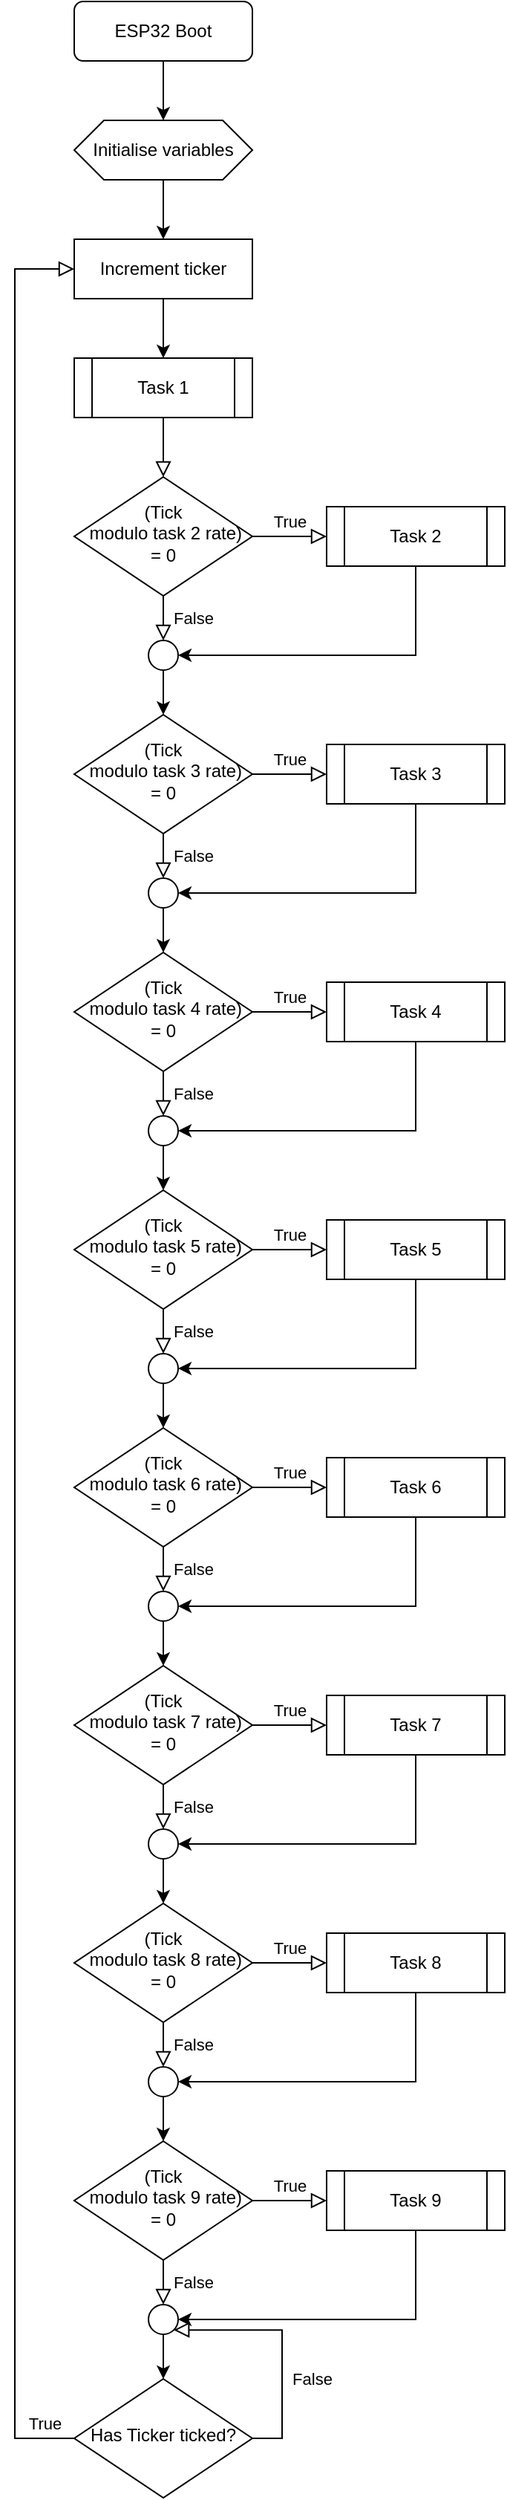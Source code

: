 <mxfile version="16.5.1" type="device"><diagram id="C5RBs43oDa-KdzZeNtuy" name="Page-1"><mxGraphModel dx="1102" dy="905" grid="1" gridSize="10" guides="1" tooltips="1" connect="1" arrows="1" fold="1" page="1" pageScale="1" pageWidth="827" pageHeight="1169" math="0" shadow="0"><root><mxCell id="WIyWlLk6GJQsqaUBKTNV-0"/><mxCell id="WIyWlLk6GJQsqaUBKTNV-1" parent="WIyWlLk6GJQsqaUBKTNV-0"/><mxCell id="WIyWlLk6GJQsqaUBKTNV-2" value="" style="rounded=0;html=1;jettySize=auto;orthogonalLoop=1;fontSize=11;endArrow=block;endFill=0;endSize=8;strokeWidth=1;shadow=0;labelBackgroundColor=none;edgeStyle=orthogonalEdgeStyle;exitX=0.5;exitY=1;exitDx=0;exitDy=0;" parent="WIyWlLk6GJQsqaUBKTNV-1" source="Wuf7D2mlLjpQ6nk51TQu-5" target="WIyWlLk6GJQsqaUBKTNV-6" edge="1"><mxGeometry relative="1" as="geometry"/></mxCell><mxCell id="Wuf7D2mlLjpQ6nk51TQu-7" style="edgeStyle=orthogonalEdgeStyle;rounded=0;orthogonalLoop=1;jettySize=auto;html=1;exitX=0.5;exitY=1;exitDx=0;exitDy=0;entryX=0.5;entryY=0;entryDx=0;entryDy=0;" edge="1" parent="WIyWlLk6GJQsqaUBKTNV-1" source="WIyWlLk6GJQsqaUBKTNV-3" target="Wuf7D2mlLjpQ6nk51TQu-63"><mxGeometry relative="1" as="geometry"/></mxCell><mxCell id="WIyWlLk6GJQsqaUBKTNV-3" value="ESP32 Boot" style="rounded=1;whiteSpace=wrap;html=1;fontSize=12;glass=0;strokeWidth=1;shadow=0;" parent="WIyWlLk6GJQsqaUBKTNV-1" vertex="1"><mxGeometry x="160" y="40" width="120" height="40" as="geometry"/></mxCell><mxCell id="WIyWlLk6GJQsqaUBKTNV-4" value="False" style="rounded=0;html=1;jettySize=auto;orthogonalLoop=1;fontSize=11;endArrow=block;endFill=0;endSize=8;strokeWidth=1;shadow=0;labelBackgroundColor=none;edgeStyle=orthogonalEdgeStyle;entryX=0.5;entryY=0;entryDx=0;entryDy=0;" parent="WIyWlLk6GJQsqaUBKTNV-1" source="WIyWlLk6GJQsqaUBKTNV-6" target="Wuf7D2mlLjpQ6nk51TQu-1" edge="1"><mxGeometry y="20" relative="1" as="geometry"><mxPoint as="offset"/><Array as="points"><mxPoint x="220" y="470"/></Array></mxGeometry></mxCell><mxCell id="WIyWlLk6GJQsqaUBKTNV-5" value="True" style="edgeStyle=orthogonalEdgeStyle;rounded=0;html=1;jettySize=auto;orthogonalLoop=1;fontSize=11;endArrow=block;endFill=0;endSize=8;strokeWidth=1;shadow=0;labelBackgroundColor=none;entryX=0;entryY=0.5;entryDx=0;entryDy=0;" parent="WIyWlLk6GJQsqaUBKTNV-1" source="WIyWlLk6GJQsqaUBKTNV-6" target="Wuf7D2mlLjpQ6nk51TQu-12" edge="1"><mxGeometry y="10" relative="1" as="geometry"><mxPoint as="offset"/></mxGeometry></mxCell><mxCell id="WIyWlLk6GJQsqaUBKTNV-6" value="&lt;div&gt;&lt;span&gt;(Tick&lt;br&gt;&amp;nbsp;modulo task 2 rate) = 0&lt;/span&gt;&lt;/div&gt;" style="rhombus;whiteSpace=wrap;html=1;shadow=0;fontFamily=Helvetica;fontSize=12;align=center;strokeWidth=1;spacing=6;spacingTop=-4;" parent="WIyWlLk6GJQsqaUBKTNV-1" vertex="1"><mxGeometry x="160" y="360" width="120" height="80" as="geometry"/></mxCell><mxCell id="Wuf7D2mlLjpQ6nk51TQu-4" style="edgeStyle=orthogonalEdgeStyle;rounded=0;orthogonalLoop=1;jettySize=auto;html=1;entryX=1;entryY=0.5;entryDx=0;entryDy=0;" edge="1" parent="WIyWlLk6GJQsqaUBKTNV-1" source="Wuf7D2mlLjpQ6nk51TQu-12" target="Wuf7D2mlLjpQ6nk51TQu-1"><mxGeometry relative="1" as="geometry"><Array as="points"><mxPoint x="390" y="480"/></Array></mxGeometry></mxCell><mxCell id="Wuf7D2mlLjpQ6nk51TQu-34" style="edgeStyle=orthogonalEdgeStyle;rounded=0;orthogonalLoop=1;jettySize=auto;html=1;exitX=0.5;exitY=1;exitDx=0;exitDy=0;entryX=0.5;entryY=0;entryDx=0;entryDy=0;fontSize=8;" edge="1" parent="WIyWlLk6GJQsqaUBKTNV-1" source="Wuf7D2mlLjpQ6nk51TQu-1" target="Wuf7D2mlLjpQ6nk51TQu-15"><mxGeometry relative="1" as="geometry"/></mxCell><mxCell id="Wuf7D2mlLjpQ6nk51TQu-1" value="" style="ellipse;whiteSpace=wrap;html=1;aspect=fixed;" vertex="1" parent="WIyWlLk6GJQsqaUBKTNV-1"><mxGeometry x="210" y="470" width="20" height="20" as="geometry"/></mxCell><mxCell id="Wuf7D2mlLjpQ6nk51TQu-5" value="Task 1" style="shape=process;whiteSpace=wrap;html=1;backgroundOutline=1;" vertex="1" parent="WIyWlLk6GJQsqaUBKTNV-1"><mxGeometry x="160" y="280" width="120" height="40" as="geometry"/></mxCell><mxCell id="Wuf7D2mlLjpQ6nk51TQu-9" style="edgeStyle=orthogonalEdgeStyle;rounded=0;orthogonalLoop=1;jettySize=auto;html=1;exitX=0.5;exitY=1;exitDx=0;exitDy=0;" edge="1" parent="WIyWlLk6GJQsqaUBKTNV-1" source="Wuf7D2mlLjpQ6nk51TQu-10" target="Wuf7D2mlLjpQ6nk51TQu-5"><mxGeometry relative="1" as="geometry"/></mxCell><mxCell id="Wuf7D2mlLjpQ6nk51TQu-11" style="edgeStyle=orthogonalEdgeStyle;rounded=0;orthogonalLoop=1;jettySize=auto;html=1;exitX=0.5;exitY=1;exitDx=0;exitDy=0;" edge="1" parent="WIyWlLk6GJQsqaUBKTNV-1" source="Wuf7D2mlLjpQ6nk51TQu-63" target="Wuf7D2mlLjpQ6nk51TQu-10"><mxGeometry relative="1" as="geometry"/></mxCell><mxCell id="Wuf7D2mlLjpQ6nk51TQu-10" value="Increment ticker" style="rounded=0;whiteSpace=wrap;html=1;" vertex="1" parent="WIyWlLk6GJQsqaUBKTNV-1"><mxGeometry x="160" y="200" width="120" height="40" as="geometry"/></mxCell><mxCell id="Wuf7D2mlLjpQ6nk51TQu-12" value="Task 2" style="shape=process;whiteSpace=wrap;html=1;backgroundOutline=1;" vertex="1" parent="WIyWlLk6GJQsqaUBKTNV-1"><mxGeometry x="330" y="380" width="120" height="40" as="geometry"/></mxCell><mxCell id="Wuf7D2mlLjpQ6nk51TQu-13" value="False" style="rounded=0;html=1;jettySize=auto;orthogonalLoop=1;fontSize=11;endArrow=block;endFill=0;endSize=8;strokeWidth=1;shadow=0;labelBackgroundColor=none;edgeStyle=orthogonalEdgeStyle;entryX=0.5;entryY=0;entryDx=0;entryDy=0;" edge="1" parent="WIyWlLk6GJQsqaUBKTNV-1" source="Wuf7D2mlLjpQ6nk51TQu-15" target="Wuf7D2mlLjpQ6nk51TQu-18"><mxGeometry y="20" relative="1" as="geometry"><mxPoint as="offset"/><Array as="points"><mxPoint x="220" y="630"/></Array></mxGeometry></mxCell><mxCell id="Wuf7D2mlLjpQ6nk51TQu-14" value="True" style="edgeStyle=orthogonalEdgeStyle;rounded=0;html=1;jettySize=auto;orthogonalLoop=1;fontSize=11;endArrow=block;endFill=0;endSize=8;strokeWidth=1;shadow=0;labelBackgroundColor=none;entryX=0;entryY=0.5;entryDx=0;entryDy=0;" edge="1" parent="WIyWlLk6GJQsqaUBKTNV-1" source="Wuf7D2mlLjpQ6nk51TQu-15" target="Wuf7D2mlLjpQ6nk51TQu-19"><mxGeometry y="10" relative="1" as="geometry"><mxPoint as="offset"/></mxGeometry></mxCell><mxCell id="Wuf7D2mlLjpQ6nk51TQu-15" value="&lt;div&gt;&lt;span&gt;(Tick&lt;br&gt;&amp;nbsp;modulo task 3 rate) = 0&lt;/span&gt;&lt;/div&gt;" style="rhombus;whiteSpace=wrap;html=1;shadow=0;fontFamily=Helvetica;fontSize=12;align=center;strokeWidth=1;spacing=6;spacingTop=-4;" vertex="1" parent="WIyWlLk6GJQsqaUBKTNV-1"><mxGeometry x="160" y="520" width="120" height="80" as="geometry"/></mxCell><mxCell id="Wuf7D2mlLjpQ6nk51TQu-16" style="edgeStyle=orthogonalEdgeStyle;rounded=0;orthogonalLoop=1;jettySize=auto;html=1;exitX=0.5;exitY=1;exitDx=0;exitDy=0;entryX=1;entryY=0.5;entryDx=0;entryDy=0;" edge="1" parent="WIyWlLk6GJQsqaUBKTNV-1" source="Wuf7D2mlLjpQ6nk51TQu-19" target="Wuf7D2mlLjpQ6nk51TQu-18"><mxGeometry relative="1" as="geometry"><Array as="points"><mxPoint x="390" y="640"/></Array></mxGeometry></mxCell><mxCell id="Wuf7D2mlLjpQ6nk51TQu-17" value="" style="edgeStyle=orthogonalEdgeStyle;rounded=0;orthogonalLoop=1;jettySize=auto;html=1;entryX=0.5;entryY=0;entryDx=0;entryDy=0;" edge="1" parent="WIyWlLk6GJQsqaUBKTNV-1" source="Wuf7D2mlLjpQ6nk51TQu-18" target="Wuf7D2mlLjpQ6nk51TQu-22"><mxGeometry relative="1" as="geometry"><mxPoint x="220" y="700" as="targetPoint"/></mxGeometry></mxCell><mxCell id="Wuf7D2mlLjpQ6nk51TQu-18" value="" style="ellipse;whiteSpace=wrap;html=1;aspect=fixed;" vertex="1" parent="WIyWlLk6GJQsqaUBKTNV-1"><mxGeometry x="210" y="630" width="20" height="20" as="geometry"/></mxCell><mxCell id="Wuf7D2mlLjpQ6nk51TQu-19" value="Task 3" style="shape=process;whiteSpace=wrap;html=1;backgroundOutline=1;" vertex="1" parent="WIyWlLk6GJQsqaUBKTNV-1"><mxGeometry x="330" y="540" width="120" height="40" as="geometry"/></mxCell><mxCell id="Wuf7D2mlLjpQ6nk51TQu-20" value="False" style="rounded=0;html=1;jettySize=auto;orthogonalLoop=1;fontSize=11;endArrow=block;endFill=0;endSize=8;strokeWidth=1;shadow=0;labelBackgroundColor=none;edgeStyle=orthogonalEdgeStyle;entryX=0.5;entryY=0;entryDx=0;entryDy=0;" edge="1" parent="WIyWlLk6GJQsqaUBKTNV-1" source="Wuf7D2mlLjpQ6nk51TQu-22" target="Wuf7D2mlLjpQ6nk51TQu-25"><mxGeometry y="20" relative="1" as="geometry"><mxPoint as="offset"/><Array as="points"><mxPoint x="220" y="790"/></Array></mxGeometry></mxCell><mxCell id="Wuf7D2mlLjpQ6nk51TQu-21" value="True" style="edgeStyle=orthogonalEdgeStyle;rounded=0;html=1;jettySize=auto;orthogonalLoop=1;fontSize=11;endArrow=block;endFill=0;endSize=8;strokeWidth=1;shadow=0;labelBackgroundColor=none;entryX=0;entryY=0.5;entryDx=0;entryDy=0;" edge="1" parent="WIyWlLk6GJQsqaUBKTNV-1" source="Wuf7D2mlLjpQ6nk51TQu-22" target="Wuf7D2mlLjpQ6nk51TQu-26"><mxGeometry y="10" relative="1" as="geometry"><mxPoint as="offset"/></mxGeometry></mxCell><mxCell id="Wuf7D2mlLjpQ6nk51TQu-22" value="&lt;div&gt;&lt;span&gt;(Tick&lt;br&gt;&amp;nbsp;modulo task 4 rate) = 0&lt;/span&gt;&lt;/div&gt;" style="rhombus;whiteSpace=wrap;html=1;shadow=0;fontFamily=Helvetica;fontSize=12;align=center;strokeWidth=1;spacing=6;spacingTop=-4;" vertex="1" parent="WIyWlLk6GJQsqaUBKTNV-1"><mxGeometry x="160" y="680" width="120" height="80" as="geometry"/></mxCell><mxCell id="Wuf7D2mlLjpQ6nk51TQu-23" style="edgeStyle=orthogonalEdgeStyle;rounded=0;orthogonalLoop=1;jettySize=auto;html=1;exitX=0.5;exitY=1;exitDx=0;exitDy=0;entryX=1;entryY=0.5;entryDx=0;entryDy=0;" edge="1" parent="WIyWlLk6GJQsqaUBKTNV-1" source="Wuf7D2mlLjpQ6nk51TQu-26" target="Wuf7D2mlLjpQ6nk51TQu-25"><mxGeometry relative="1" as="geometry"><Array as="points"><mxPoint x="390" y="800"/></Array></mxGeometry></mxCell><mxCell id="Wuf7D2mlLjpQ6nk51TQu-24" value="" style="edgeStyle=orthogonalEdgeStyle;rounded=0;orthogonalLoop=1;jettySize=auto;html=1;entryX=0.5;entryY=0;entryDx=0;entryDy=0;" edge="1" parent="WIyWlLk6GJQsqaUBKTNV-1" source="Wuf7D2mlLjpQ6nk51TQu-25" target="Wuf7D2mlLjpQ6nk51TQu-29"><mxGeometry relative="1" as="geometry"><mxPoint x="270" y="860" as="targetPoint"/></mxGeometry></mxCell><mxCell id="Wuf7D2mlLjpQ6nk51TQu-25" value="" style="ellipse;whiteSpace=wrap;html=1;aspect=fixed;" vertex="1" parent="WIyWlLk6GJQsqaUBKTNV-1"><mxGeometry x="210" y="790" width="20" height="20" as="geometry"/></mxCell><mxCell id="Wuf7D2mlLjpQ6nk51TQu-26" value="Task 4" style="shape=process;whiteSpace=wrap;html=1;backgroundOutline=1;" vertex="1" parent="WIyWlLk6GJQsqaUBKTNV-1"><mxGeometry x="330" y="700" width="120" height="40" as="geometry"/></mxCell><mxCell id="Wuf7D2mlLjpQ6nk51TQu-27" value="False" style="rounded=0;html=1;jettySize=auto;orthogonalLoop=1;fontSize=11;endArrow=block;endFill=0;endSize=8;strokeWidth=1;shadow=0;labelBackgroundColor=none;edgeStyle=orthogonalEdgeStyle;entryX=0.5;entryY=0;entryDx=0;entryDy=0;" edge="1" parent="WIyWlLk6GJQsqaUBKTNV-1" source="Wuf7D2mlLjpQ6nk51TQu-29" target="Wuf7D2mlLjpQ6nk51TQu-32"><mxGeometry y="20" relative="1" as="geometry"><mxPoint as="offset"/><Array as="points"><mxPoint x="220" y="950"/></Array></mxGeometry></mxCell><mxCell id="Wuf7D2mlLjpQ6nk51TQu-28" value="True" style="edgeStyle=orthogonalEdgeStyle;rounded=0;html=1;jettySize=auto;orthogonalLoop=1;fontSize=11;endArrow=block;endFill=0;endSize=8;strokeWidth=1;shadow=0;labelBackgroundColor=none;entryX=0;entryY=0.5;entryDx=0;entryDy=0;" edge="1" parent="WIyWlLk6GJQsqaUBKTNV-1" source="Wuf7D2mlLjpQ6nk51TQu-29" target="Wuf7D2mlLjpQ6nk51TQu-33"><mxGeometry y="10" relative="1" as="geometry"><mxPoint as="offset"/></mxGeometry></mxCell><mxCell id="Wuf7D2mlLjpQ6nk51TQu-29" value="&lt;div&gt;&lt;span&gt;(Tick&lt;br&gt;&amp;nbsp;modulo task 5 rate) = 0&lt;/span&gt;&lt;/div&gt;" style="rhombus;whiteSpace=wrap;html=1;shadow=0;fontFamily=Helvetica;fontSize=12;align=center;strokeWidth=1;spacing=6;spacingTop=-4;" vertex="1" parent="WIyWlLk6GJQsqaUBKTNV-1"><mxGeometry x="160" y="840" width="120" height="80" as="geometry"/></mxCell><mxCell id="Wuf7D2mlLjpQ6nk51TQu-30" style="edgeStyle=orthogonalEdgeStyle;rounded=0;orthogonalLoop=1;jettySize=auto;html=1;exitX=0.5;exitY=1;exitDx=0;exitDy=0;entryX=1;entryY=0.5;entryDx=0;entryDy=0;" edge="1" parent="WIyWlLk6GJQsqaUBKTNV-1" source="Wuf7D2mlLjpQ6nk51TQu-33" target="Wuf7D2mlLjpQ6nk51TQu-32"><mxGeometry relative="1" as="geometry"><Array as="points"><mxPoint x="390" y="960"/></Array></mxGeometry></mxCell><mxCell id="Wuf7D2mlLjpQ6nk51TQu-41" value="" style="edgeStyle=orthogonalEdgeStyle;rounded=0;orthogonalLoop=1;jettySize=auto;html=1;fontSize=8;" edge="1" parent="WIyWlLk6GJQsqaUBKTNV-1" source="Wuf7D2mlLjpQ6nk51TQu-32" target="Wuf7D2mlLjpQ6nk51TQu-37"><mxGeometry relative="1" as="geometry"/></mxCell><mxCell id="Wuf7D2mlLjpQ6nk51TQu-32" value="" style="ellipse;whiteSpace=wrap;html=1;aspect=fixed;" vertex="1" parent="WIyWlLk6GJQsqaUBKTNV-1"><mxGeometry x="210" y="950" width="20" height="20" as="geometry"/></mxCell><mxCell id="Wuf7D2mlLjpQ6nk51TQu-33" value="Task 5" style="shape=process;whiteSpace=wrap;html=1;backgroundOutline=1;" vertex="1" parent="WIyWlLk6GJQsqaUBKTNV-1"><mxGeometry x="330" y="860" width="120" height="40" as="geometry"/></mxCell><mxCell id="Wuf7D2mlLjpQ6nk51TQu-35" value="False" style="rounded=0;html=1;jettySize=auto;orthogonalLoop=1;fontSize=11;endArrow=block;endFill=0;endSize=8;strokeWidth=1;shadow=0;labelBackgroundColor=none;edgeStyle=orthogonalEdgeStyle;entryX=0.5;entryY=0;entryDx=0;entryDy=0;" edge="1" parent="WIyWlLk6GJQsqaUBKTNV-1" source="Wuf7D2mlLjpQ6nk51TQu-37" target="Wuf7D2mlLjpQ6nk51TQu-39"><mxGeometry y="20" relative="1" as="geometry"><mxPoint as="offset"/><Array as="points"><mxPoint x="220" y="1110"/></Array></mxGeometry></mxCell><mxCell id="Wuf7D2mlLjpQ6nk51TQu-36" value="True" style="edgeStyle=orthogonalEdgeStyle;rounded=0;html=1;jettySize=auto;orthogonalLoop=1;fontSize=11;endArrow=block;endFill=0;endSize=8;strokeWidth=1;shadow=0;labelBackgroundColor=none;entryX=0;entryY=0.5;entryDx=0;entryDy=0;" edge="1" parent="WIyWlLk6GJQsqaUBKTNV-1" source="Wuf7D2mlLjpQ6nk51TQu-37" target="Wuf7D2mlLjpQ6nk51TQu-40"><mxGeometry y="10" relative="1" as="geometry"><mxPoint as="offset"/></mxGeometry></mxCell><mxCell id="Wuf7D2mlLjpQ6nk51TQu-37" value="&lt;div&gt;&lt;span&gt;(Tick&lt;br&gt;&amp;nbsp;modulo task 6 rate) = 0&lt;/span&gt;&lt;/div&gt;" style="rhombus;whiteSpace=wrap;html=1;shadow=0;fontFamily=Helvetica;fontSize=12;align=center;strokeWidth=1;spacing=6;spacingTop=-4;" vertex="1" parent="WIyWlLk6GJQsqaUBKTNV-1"><mxGeometry x="160" y="1000" width="120" height="80" as="geometry"/></mxCell><mxCell id="Wuf7D2mlLjpQ6nk51TQu-38" style="edgeStyle=orthogonalEdgeStyle;rounded=0;orthogonalLoop=1;jettySize=auto;html=1;exitX=0.5;exitY=1;exitDx=0;exitDy=0;entryX=1;entryY=0.5;entryDx=0;entryDy=0;" edge="1" parent="WIyWlLk6GJQsqaUBKTNV-1" source="Wuf7D2mlLjpQ6nk51TQu-40" target="Wuf7D2mlLjpQ6nk51TQu-39"><mxGeometry relative="1" as="geometry"><Array as="points"><mxPoint x="390" y="1120"/></Array></mxGeometry></mxCell><mxCell id="Wuf7D2mlLjpQ6nk51TQu-48" value="" style="edgeStyle=orthogonalEdgeStyle;rounded=0;orthogonalLoop=1;jettySize=auto;html=1;fontSize=8;" edge="1" parent="WIyWlLk6GJQsqaUBKTNV-1" source="Wuf7D2mlLjpQ6nk51TQu-39" target="Wuf7D2mlLjpQ6nk51TQu-44"><mxGeometry relative="1" as="geometry"/></mxCell><mxCell id="Wuf7D2mlLjpQ6nk51TQu-39" value="" style="ellipse;whiteSpace=wrap;html=1;aspect=fixed;" vertex="1" parent="WIyWlLk6GJQsqaUBKTNV-1"><mxGeometry x="210" y="1110" width="20" height="20" as="geometry"/></mxCell><mxCell id="Wuf7D2mlLjpQ6nk51TQu-40" value="Task 6" style="shape=process;whiteSpace=wrap;html=1;backgroundOutline=1;" vertex="1" parent="WIyWlLk6GJQsqaUBKTNV-1"><mxGeometry x="330" y="1020" width="120" height="40" as="geometry"/></mxCell><mxCell id="Wuf7D2mlLjpQ6nk51TQu-42" value="False" style="rounded=0;html=1;jettySize=auto;orthogonalLoop=1;fontSize=11;endArrow=block;endFill=0;endSize=8;strokeWidth=1;shadow=0;labelBackgroundColor=none;edgeStyle=orthogonalEdgeStyle;entryX=0.5;entryY=0;entryDx=0;entryDy=0;" edge="1" parent="WIyWlLk6GJQsqaUBKTNV-1" source="Wuf7D2mlLjpQ6nk51TQu-44" target="Wuf7D2mlLjpQ6nk51TQu-46"><mxGeometry y="20" relative="1" as="geometry"><mxPoint as="offset"/><Array as="points"><mxPoint x="220" y="1270"/></Array></mxGeometry></mxCell><mxCell id="Wuf7D2mlLjpQ6nk51TQu-43" value="True" style="edgeStyle=orthogonalEdgeStyle;rounded=0;html=1;jettySize=auto;orthogonalLoop=1;fontSize=11;endArrow=block;endFill=0;endSize=8;strokeWidth=1;shadow=0;labelBackgroundColor=none;entryX=0;entryY=0.5;entryDx=0;entryDy=0;" edge="1" parent="WIyWlLk6GJQsqaUBKTNV-1" source="Wuf7D2mlLjpQ6nk51TQu-44" target="Wuf7D2mlLjpQ6nk51TQu-47"><mxGeometry y="10" relative="1" as="geometry"><mxPoint as="offset"/></mxGeometry></mxCell><mxCell id="Wuf7D2mlLjpQ6nk51TQu-44" value="&lt;div&gt;&lt;span&gt;(Tick&lt;br&gt;&amp;nbsp;modulo task 7 rate) = 0&lt;/span&gt;&lt;/div&gt;" style="rhombus;whiteSpace=wrap;html=1;shadow=0;fontFamily=Helvetica;fontSize=12;align=center;strokeWidth=1;spacing=6;spacingTop=-4;" vertex="1" parent="WIyWlLk6GJQsqaUBKTNV-1"><mxGeometry x="160" y="1160" width="120" height="80" as="geometry"/></mxCell><mxCell id="Wuf7D2mlLjpQ6nk51TQu-45" style="edgeStyle=orthogonalEdgeStyle;rounded=0;orthogonalLoop=1;jettySize=auto;html=1;exitX=0.5;exitY=1;exitDx=0;exitDy=0;entryX=1;entryY=0.5;entryDx=0;entryDy=0;" edge="1" parent="WIyWlLk6GJQsqaUBKTNV-1" source="Wuf7D2mlLjpQ6nk51TQu-47" target="Wuf7D2mlLjpQ6nk51TQu-46"><mxGeometry relative="1" as="geometry"><Array as="points"><mxPoint x="390" y="1280"/></Array></mxGeometry></mxCell><mxCell id="Wuf7D2mlLjpQ6nk51TQu-55" value="" style="edgeStyle=orthogonalEdgeStyle;rounded=0;orthogonalLoop=1;jettySize=auto;html=1;fontSize=8;" edge="1" parent="WIyWlLk6GJQsqaUBKTNV-1" source="Wuf7D2mlLjpQ6nk51TQu-46" target="Wuf7D2mlLjpQ6nk51TQu-51"><mxGeometry relative="1" as="geometry"/></mxCell><mxCell id="Wuf7D2mlLjpQ6nk51TQu-46" value="" style="ellipse;whiteSpace=wrap;html=1;aspect=fixed;" vertex="1" parent="WIyWlLk6GJQsqaUBKTNV-1"><mxGeometry x="210" y="1270" width="20" height="20" as="geometry"/></mxCell><mxCell id="Wuf7D2mlLjpQ6nk51TQu-47" value="Task 7" style="shape=process;whiteSpace=wrap;html=1;backgroundOutline=1;" vertex="1" parent="WIyWlLk6GJQsqaUBKTNV-1"><mxGeometry x="330" y="1180" width="120" height="40" as="geometry"/></mxCell><mxCell id="Wuf7D2mlLjpQ6nk51TQu-49" value="False" style="rounded=0;html=1;jettySize=auto;orthogonalLoop=1;fontSize=11;endArrow=block;endFill=0;endSize=8;strokeWidth=1;shadow=0;labelBackgroundColor=none;edgeStyle=orthogonalEdgeStyle;entryX=0.5;entryY=0;entryDx=0;entryDy=0;" edge="1" parent="WIyWlLk6GJQsqaUBKTNV-1" source="Wuf7D2mlLjpQ6nk51TQu-51" target="Wuf7D2mlLjpQ6nk51TQu-53"><mxGeometry y="20" relative="1" as="geometry"><mxPoint as="offset"/><Array as="points"><mxPoint x="220" y="1430"/></Array></mxGeometry></mxCell><mxCell id="Wuf7D2mlLjpQ6nk51TQu-50" value="True" style="edgeStyle=orthogonalEdgeStyle;rounded=0;html=1;jettySize=auto;orthogonalLoop=1;fontSize=11;endArrow=block;endFill=0;endSize=8;strokeWidth=1;shadow=0;labelBackgroundColor=none;entryX=0;entryY=0.5;entryDx=0;entryDy=0;" edge="1" parent="WIyWlLk6GJQsqaUBKTNV-1" source="Wuf7D2mlLjpQ6nk51TQu-51" target="Wuf7D2mlLjpQ6nk51TQu-54"><mxGeometry y="10" relative="1" as="geometry"><mxPoint as="offset"/></mxGeometry></mxCell><mxCell id="Wuf7D2mlLjpQ6nk51TQu-51" value="&lt;div&gt;&lt;span&gt;(Tick&lt;br&gt;&amp;nbsp;modulo task 8 rate) = 0&lt;/span&gt;&lt;/div&gt;" style="rhombus;whiteSpace=wrap;html=1;shadow=0;fontFamily=Helvetica;fontSize=12;align=center;strokeWidth=1;spacing=6;spacingTop=-4;" vertex="1" parent="WIyWlLk6GJQsqaUBKTNV-1"><mxGeometry x="160" y="1320" width="120" height="80" as="geometry"/></mxCell><mxCell id="Wuf7D2mlLjpQ6nk51TQu-52" style="edgeStyle=orthogonalEdgeStyle;rounded=0;orthogonalLoop=1;jettySize=auto;html=1;exitX=0.5;exitY=1;exitDx=0;exitDy=0;entryX=1;entryY=0.5;entryDx=0;entryDy=0;" edge="1" parent="WIyWlLk6GJQsqaUBKTNV-1" source="Wuf7D2mlLjpQ6nk51TQu-54" target="Wuf7D2mlLjpQ6nk51TQu-53"><mxGeometry relative="1" as="geometry"><Array as="points"><mxPoint x="390" y="1440"/></Array></mxGeometry></mxCell><mxCell id="Wuf7D2mlLjpQ6nk51TQu-62" value="" style="edgeStyle=orthogonalEdgeStyle;rounded=0;orthogonalLoop=1;jettySize=auto;html=1;fontSize=8;" edge="1" parent="WIyWlLk6GJQsqaUBKTNV-1" source="Wuf7D2mlLjpQ6nk51TQu-53" target="Wuf7D2mlLjpQ6nk51TQu-58"><mxGeometry relative="1" as="geometry"/></mxCell><mxCell id="Wuf7D2mlLjpQ6nk51TQu-53" value="" style="ellipse;whiteSpace=wrap;html=1;aspect=fixed;" vertex="1" parent="WIyWlLk6GJQsqaUBKTNV-1"><mxGeometry x="210" y="1430" width="20" height="20" as="geometry"/></mxCell><mxCell id="Wuf7D2mlLjpQ6nk51TQu-54" value="Task 8" style="shape=process;whiteSpace=wrap;html=1;backgroundOutline=1;" vertex="1" parent="WIyWlLk6GJQsqaUBKTNV-1"><mxGeometry x="330" y="1340" width="120" height="40" as="geometry"/></mxCell><mxCell id="Wuf7D2mlLjpQ6nk51TQu-56" value="False" style="rounded=0;html=1;jettySize=auto;orthogonalLoop=1;fontSize=11;endArrow=block;endFill=0;endSize=8;strokeWidth=1;shadow=0;labelBackgroundColor=none;edgeStyle=orthogonalEdgeStyle;entryX=0.5;entryY=0;entryDx=0;entryDy=0;" edge="1" parent="WIyWlLk6GJQsqaUBKTNV-1" source="Wuf7D2mlLjpQ6nk51TQu-58" target="Wuf7D2mlLjpQ6nk51TQu-60"><mxGeometry y="20" relative="1" as="geometry"><mxPoint as="offset"/><Array as="points"><mxPoint x="220" y="1590"/></Array></mxGeometry></mxCell><mxCell id="Wuf7D2mlLjpQ6nk51TQu-57" value="True" style="edgeStyle=orthogonalEdgeStyle;rounded=0;html=1;jettySize=auto;orthogonalLoop=1;fontSize=11;endArrow=block;endFill=0;endSize=8;strokeWidth=1;shadow=0;labelBackgroundColor=none;entryX=0;entryY=0.5;entryDx=0;entryDy=0;" edge="1" parent="WIyWlLk6GJQsqaUBKTNV-1" source="Wuf7D2mlLjpQ6nk51TQu-58" target="Wuf7D2mlLjpQ6nk51TQu-61"><mxGeometry y="10" relative="1" as="geometry"><mxPoint as="offset"/></mxGeometry></mxCell><mxCell id="Wuf7D2mlLjpQ6nk51TQu-58" value="&lt;div&gt;&lt;span&gt;(Tick&lt;br&gt;&amp;nbsp;modulo task 9 rate) = 0&lt;/span&gt;&lt;/div&gt;" style="rhombus;whiteSpace=wrap;html=1;shadow=0;fontFamily=Helvetica;fontSize=12;align=center;strokeWidth=1;spacing=6;spacingTop=-4;" vertex="1" parent="WIyWlLk6GJQsqaUBKTNV-1"><mxGeometry x="160" y="1480" width="120" height="80" as="geometry"/></mxCell><mxCell id="Wuf7D2mlLjpQ6nk51TQu-59" style="edgeStyle=orthogonalEdgeStyle;rounded=0;orthogonalLoop=1;jettySize=auto;html=1;exitX=0.5;exitY=1;exitDx=0;exitDy=0;entryX=1;entryY=0.5;entryDx=0;entryDy=0;" edge="1" parent="WIyWlLk6GJQsqaUBKTNV-1" source="Wuf7D2mlLjpQ6nk51TQu-61" target="Wuf7D2mlLjpQ6nk51TQu-60"><mxGeometry relative="1" as="geometry"><Array as="points"><mxPoint x="390" y="1600"/></Array></mxGeometry></mxCell><mxCell id="Wuf7D2mlLjpQ6nk51TQu-71" value="" style="edgeStyle=orthogonalEdgeStyle;rounded=0;orthogonalLoop=1;jettySize=auto;html=1;fontSize=8;" edge="1" parent="WIyWlLk6GJQsqaUBKTNV-1" source="Wuf7D2mlLjpQ6nk51TQu-60" target="Wuf7D2mlLjpQ6nk51TQu-67"><mxGeometry relative="1" as="geometry"/></mxCell><mxCell id="Wuf7D2mlLjpQ6nk51TQu-60" value="" style="ellipse;whiteSpace=wrap;html=1;aspect=fixed;" vertex="1" parent="WIyWlLk6GJQsqaUBKTNV-1"><mxGeometry x="210" y="1590" width="20" height="20" as="geometry"/></mxCell><mxCell id="Wuf7D2mlLjpQ6nk51TQu-61" value="Task 9" style="shape=process;whiteSpace=wrap;html=1;backgroundOutline=1;" vertex="1" parent="WIyWlLk6GJQsqaUBKTNV-1"><mxGeometry x="330" y="1500" width="120" height="40" as="geometry"/></mxCell><mxCell id="Wuf7D2mlLjpQ6nk51TQu-63" value="&lt;span style=&quot;color: rgb(0 , 0 , 0) ; font-family: &amp;#34;helvetica&amp;#34; ; font-size: 12px ; font-style: normal ; font-weight: 400 ; letter-spacing: normal ; text-align: center ; text-indent: 0px ; text-transform: none ; word-spacing: 0px ; display: inline ; float: none ; background-color: rgb(255 , 255 , 255)&quot;&gt;Initialise variables&lt;/span&gt;" style="shape=hexagon;perimeter=hexagonPerimeter2;whiteSpace=wrap;html=1;fixedSize=1;fontSize=8;" vertex="1" parent="WIyWlLk6GJQsqaUBKTNV-1"><mxGeometry x="160" y="120" width="120" height="40" as="geometry"/></mxCell><mxCell id="Wuf7D2mlLjpQ6nk51TQu-65" value="True" style="rounded=0;html=1;jettySize=auto;orthogonalLoop=1;fontSize=11;endArrow=block;endFill=0;endSize=8;strokeWidth=1;shadow=0;labelBackgroundColor=none;edgeStyle=orthogonalEdgeStyle;entryX=0;entryY=0.5;entryDx=0;entryDy=0;exitX=0;exitY=0.5;exitDx=0;exitDy=0;" edge="1" parent="WIyWlLk6GJQsqaUBKTNV-1" source="Wuf7D2mlLjpQ6nk51TQu-67" target="Wuf7D2mlLjpQ6nk51TQu-10"><mxGeometry x="-0.974" y="-10" relative="1" as="geometry"><mxPoint as="offset"/><Array as="points"><mxPoint x="120" y="1680"/><mxPoint x="120" y="220"/></Array><mxPoint x="220" y="1750" as="targetPoint"/></mxGeometry></mxCell><mxCell id="Wuf7D2mlLjpQ6nk51TQu-66" value="False" style="edgeStyle=orthogonalEdgeStyle;rounded=0;html=1;jettySize=auto;orthogonalLoop=1;fontSize=11;endArrow=block;endFill=0;endSize=8;strokeWidth=1;shadow=0;labelBackgroundColor=none;entryX=1;entryY=1;entryDx=0;entryDy=0;exitX=1;exitY=0.5;exitDx=0;exitDy=0;" edge="1" parent="WIyWlLk6GJQsqaUBKTNV-1" source="Wuf7D2mlLjpQ6nk51TQu-67" target="Wuf7D2mlLjpQ6nk51TQu-60"><mxGeometry x="-0.276" y="-20" relative="1" as="geometry"><mxPoint as="offset"/><mxPoint x="350" y="1640" as="targetPoint"/><Array as="points"><mxPoint x="300" y="1680"/><mxPoint x="300" y="1607"/></Array></mxGeometry></mxCell><mxCell id="Wuf7D2mlLjpQ6nk51TQu-67" value="&lt;div&gt;Has Ticker ticked?&lt;/div&gt;" style="rhombus;whiteSpace=wrap;html=1;shadow=0;fontFamily=Helvetica;fontSize=12;align=center;strokeWidth=1;spacing=6;spacingTop=-4;" vertex="1" parent="WIyWlLk6GJQsqaUBKTNV-1"><mxGeometry x="160" y="1640" width="120" height="80" as="geometry"/></mxCell></root></mxGraphModel></diagram></mxfile>